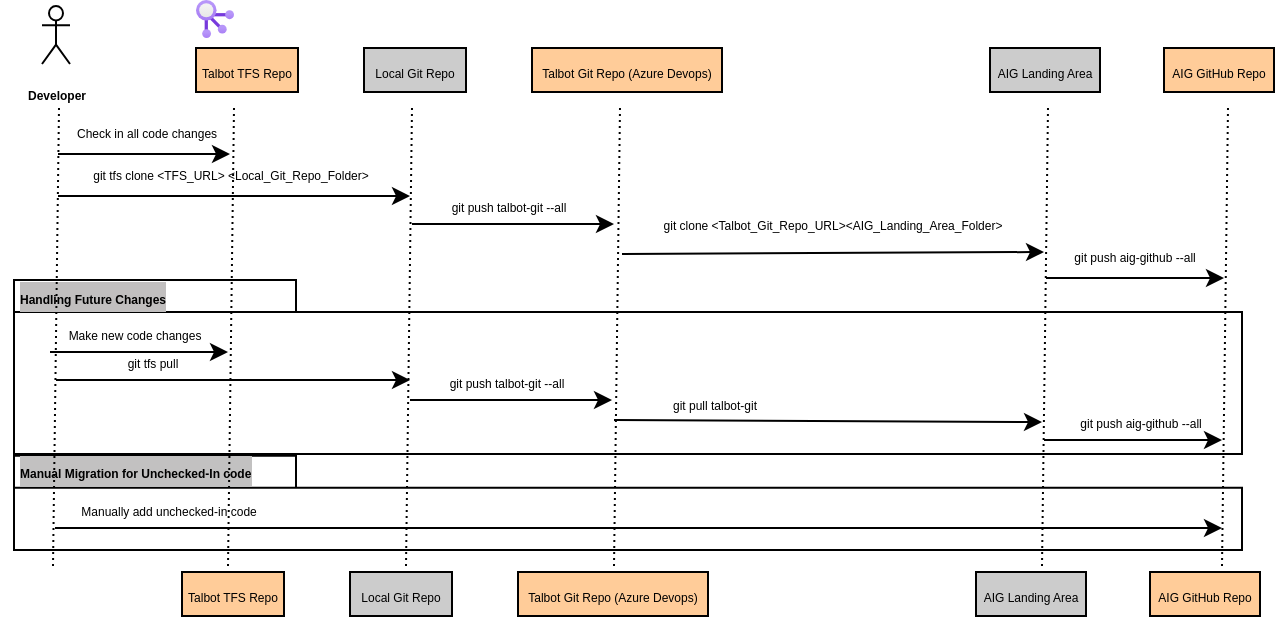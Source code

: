 <mxfile version="26.0.11">
  <diagram name="Page-1" id="zizgYSK4fd93U89U_iZt">
    <mxGraphModel dx="862" dy="407" grid="0" gridSize="10" guides="1" tooltips="1" connect="1" arrows="1" fold="1" page="1" pageScale="1" pageWidth="827" pageHeight="1169" math="0" shadow="0">
      <root>
        <mxCell id="0" />
        <mxCell id="1" parent="0" />
        <mxCell id="Oj8fX34uj9PEj3uQCiQN-57" value="" style="group;labelBackgroundColor=default;labelBorderColor=default;textShadow=0;textOpacity=80;" vertex="1" connectable="0" parent="1">
          <mxGeometry x="25" y="511" width="621" height="52" as="geometry" />
        </mxCell>
        <mxCell id="Oj8fX34uj9PEj3uQCiQN-58" value="" style="shape=folder;fontStyle=1;spacingTop=10;tabWidth=141;tabHeight=16;tabPosition=left;html=1;whiteSpace=wrap;" vertex="1" parent="Oj8fX34uj9PEj3uQCiQN-57">
          <mxGeometry x="7" y="4.875" width="614" height="47.125" as="geometry" />
        </mxCell>
        <mxCell id="Oj8fX34uj9PEj3uQCiQN-59" value="&lt;font style=&quot;font-size: 6px;&quot;&gt;&lt;b&gt;Manual Migration for Unchecked-In code&lt;/b&gt;&lt;/font&gt;" style="text;html=1;align=left;verticalAlign=middle;whiteSpace=wrap;rounded=0;labelBackgroundColor=light-dark(#c2c1c1, #ededed);" vertex="1" parent="Oj8fX34uj9PEj3uQCiQN-57">
          <mxGeometry x="8" y="1" width="140" height="22" as="geometry" />
        </mxCell>
        <mxCell id="Oj8fX34uj9PEj3uQCiQN-76" value="" style="endArrow=classic;html=1;rounded=0;" edge="1" parent="Oj8fX34uj9PEj3uQCiQN-57">
          <mxGeometry width="50" height="50" relative="1" as="geometry">
            <mxPoint x="27.5" y="41" as="sourcePoint" />
            <mxPoint x="611" y="41" as="targetPoint" />
          </mxGeometry>
        </mxCell>
        <mxCell id="Oj8fX34uj9PEj3uQCiQN-77" value="&lt;font style=&quot;font-size: 6px;&quot;&gt;Manually add unchecked-in code&lt;/font&gt;" style="text;html=1;align=center;verticalAlign=middle;resizable=0;points=[];autosize=1;strokeColor=none;fillColor=none;" vertex="1" parent="Oj8fX34uj9PEj3uQCiQN-57">
          <mxGeometry x="30.5" y="18" width="106" height="26" as="geometry" />
        </mxCell>
        <mxCell id="Oj8fX34uj9PEj3uQCiQN-44" value="" style="group" vertex="1" connectable="0" parent="1">
          <mxGeometry x="25" y="419" width="621" height="96" as="geometry" />
        </mxCell>
        <mxCell id="Oj8fX34uj9PEj3uQCiQN-39" value="" style="shape=folder;fontStyle=1;spacingTop=10;tabWidth=141;tabHeight=16;tabPosition=left;html=1;whiteSpace=wrap;" vertex="1" parent="Oj8fX34uj9PEj3uQCiQN-44">
          <mxGeometry x="7" y="9" width="614" height="87" as="geometry" />
        </mxCell>
        <mxCell id="Oj8fX34uj9PEj3uQCiQN-42" value="&lt;font style=&quot;font-size: 6px;&quot;&gt;&lt;b&gt;Handling Future Changes&lt;/b&gt;&lt;/font&gt;" style="text;html=1;align=left;verticalAlign=middle;whiteSpace=wrap;rounded=0;labelBackgroundColor=light-dark(#c1bfbf, #ededed);" vertex="1" parent="Oj8fX34uj9PEj3uQCiQN-44">
          <mxGeometry x="8" y="11" width="134" height="12" as="geometry" />
        </mxCell>
        <mxCell id="Oj8fX34uj9PEj3uQCiQN-45" value="" style="endArrow=classic;html=1;rounded=0;" edge="1" parent="Oj8fX34uj9PEj3uQCiQN-44">
          <mxGeometry width="50" height="50" relative="1" as="geometry">
            <mxPoint x="25" y="45" as="sourcePoint" />
            <mxPoint x="114" y="45" as="targetPoint" />
          </mxGeometry>
        </mxCell>
        <mxCell id="Oj8fX34uj9PEj3uQCiQN-46" value="&lt;font style=&quot;font-size: 6px;&quot;&gt;Make new code changes&lt;/font&gt;" style="text;html=1;align=center;verticalAlign=middle;resizable=0;points=[];autosize=1;strokeColor=none;fillColor=none;" vertex="1" parent="Oj8fX34uj9PEj3uQCiQN-44">
          <mxGeometry x="25" y="22" width="84" height="26" as="geometry" />
        </mxCell>
        <mxCell id="Oj8fX34uj9PEj3uQCiQN-49" value="" style="endArrow=classic;html=1;rounded=0;" edge="1" parent="Oj8fX34uj9PEj3uQCiQN-44">
          <mxGeometry width="50" height="50" relative="1" as="geometry">
            <mxPoint x="28" y="59" as="sourcePoint" />
            <mxPoint x="205" y="59" as="targetPoint" />
          </mxGeometry>
        </mxCell>
        <mxCell id="Oj8fX34uj9PEj3uQCiQN-50" value="&lt;font style=&quot;font-size: 6px;&quot;&gt;git tfs pull&lt;/font&gt;" style="text;html=1;align=center;verticalAlign=middle;resizable=0;points=[];autosize=1;strokeColor=none;fillColor=none;" vertex="1" parent="Oj8fX34uj9PEj3uQCiQN-44">
          <mxGeometry x="54" y="36" width="43" height="26" as="geometry" />
        </mxCell>
        <mxCell id="Oj8fX34uj9PEj3uQCiQN-51" value="" style="endArrow=classic;html=1;rounded=0;" edge="1" parent="Oj8fX34uj9PEj3uQCiQN-44">
          <mxGeometry width="50" height="50" relative="1" as="geometry">
            <mxPoint x="205" y="69" as="sourcePoint" />
            <mxPoint x="306" y="69" as="targetPoint" />
          </mxGeometry>
        </mxCell>
        <mxCell id="Oj8fX34uj9PEj3uQCiQN-52" value="&lt;font style=&quot;font-size: 6px;&quot;&gt;git push talbot-git --all&lt;/font&gt;" style="text;html=1;align=center;verticalAlign=middle;resizable=0;points=[];autosize=1;strokeColor=none;fillColor=none;" vertex="1" parent="Oj8fX34uj9PEj3uQCiQN-44">
          <mxGeometry x="215" y="46" width="75" height="26" as="geometry" />
        </mxCell>
        <mxCell id="Oj8fX34uj9PEj3uQCiQN-53" value="" style="endArrow=classic;html=1;rounded=0;" edge="1" parent="Oj8fX34uj9PEj3uQCiQN-44">
          <mxGeometry width="50" height="50" relative="1" as="geometry">
            <mxPoint x="307" y="79" as="sourcePoint" />
            <mxPoint x="521" y="80" as="targetPoint" />
          </mxGeometry>
        </mxCell>
        <mxCell id="Oj8fX34uj9PEj3uQCiQN-54" value="&lt;font style=&quot;font-size: 6px;&quot;&gt;git pull talbot-git&lt;/font&gt;" style="text;html=1;align=center;verticalAlign=middle;resizable=0;points=[];autosize=1;strokeColor=none;fillColor=none;" vertex="1" parent="Oj8fX34uj9PEj3uQCiQN-44">
          <mxGeometry x="327" y="57" width="60" height="26" as="geometry" />
        </mxCell>
        <mxCell id="Oj8fX34uj9PEj3uQCiQN-55" value="" style="endArrow=classic;html=1;rounded=0;" edge="1" parent="Oj8fX34uj9PEj3uQCiQN-44">
          <mxGeometry width="50" height="50" relative="1" as="geometry">
            <mxPoint x="522" y="89" as="sourcePoint" />
            <mxPoint x="611" y="89" as="targetPoint" />
          </mxGeometry>
        </mxCell>
        <mxCell id="Oj8fX34uj9PEj3uQCiQN-56" value="&lt;font style=&quot;font-size: 6px;&quot;&gt;git push aig-github --all&lt;/font&gt;" style="text;html=1;align=center;verticalAlign=middle;resizable=0;points=[];autosize=1;strokeColor=none;fillColor=none;" vertex="1" parent="Oj8fX34uj9PEj3uQCiQN-44">
          <mxGeometry x="530" y="66" width="79" height="26" as="geometry" />
        </mxCell>
        <UserObject label="&lt;font style=&quot;font-size: 6px;&quot;&gt;&lt;b&gt;Developer&lt;/b&gt;&lt;/font&gt;" id="Oj8fX34uj9PEj3uQCiQN-1">
          <mxCell style="shape=umlActor;verticalLabelPosition=bottom;verticalAlign=top;html=1;outlineConnect=0;" vertex="1" parent="1">
            <mxGeometry x="46" y="291" width="14" height="29" as="geometry" />
          </mxCell>
        </UserObject>
        <mxCell id="Oj8fX34uj9PEj3uQCiQN-4" value="&lt;font style=&quot;font-size: 6px;&quot;&gt;Talbot TFS Repo&lt;/font&gt;" style="rounded=0;whiteSpace=wrap;html=1;fillColor=light-dark(#FFCC99,var(--ge-dark-color, #121212));" vertex="1" parent="1">
          <mxGeometry x="123" y="312" width="51" height="22" as="geometry" />
        </mxCell>
        <mxCell id="Oj8fX34uj9PEj3uQCiQN-5" value="&lt;font style=&quot;font-size: 6px;&quot;&gt;Local Git Repo&lt;/font&gt;" style="rounded=0;whiteSpace=wrap;html=1;fillColor=light-dark(#CCCCCC,var(--ge-dark-color, #121212));" vertex="1" parent="1">
          <mxGeometry x="207" y="312" width="51" height="22" as="geometry" />
        </mxCell>
        <mxCell id="Oj8fX34uj9PEj3uQCiQN-6" value="&lt;font style=&quot;font-size: 6px;&quot;&gt;Talbot Git Repo (Azure Devops)&lt;/font&gt;" style="rounded=0;whiteSpace=wrap;html=1;fillColor=light-dark(#FFCC99,var(--ge-dark-color, #121212));" vertex="1" parent="1">
          <mxGeometry x="291" y="312" width="95" height="22" as="geometry" />
        </mxCell>
        <mxCell id="Oj8fX34uj9PEj3uQCiQN-7" value="&lt;font style=&quot;font-size: 6px;&quot;&gt;AIG Landing Area&lt;/font&gt;" style="rounded=0;whiteSpace=wrap;html=1;fillColor=light-dark(#CCCCCC,var(--ge-dark-color, #121212));" vertex="1" parent="1">
          <mxGeometry x="520" y="312" width="55" height="22" as="geometry" />
        </mxCell>
        <mxCell id="Oj8fX34uj9PEj3uQCiQN-8" value="&lt;font style=&quot;font-size: 6px;&quot;&gt;AIG GitHub Repo&lt;/font&gt;" style="rounded=0;whiteSpace=wrap;html=1;fillColor=light-dark(#FFCC99,var(--ge-dark-color, #121212));" vertex="1" parent="1">
          <mxGeometry x="607" y="312" width="55" height="22" as="geometry" />
        </mxCell>
        <mxCell id="Oj8fX34uj9PEj3uQCiQN-9" value="" style="shape=image;html=1;verticalAlign=top;verticalLabelPosition=bottom;labelBackgroundColor=#ffffff;imageAspect=0;aspect=fixed;image=https://cdn1.iconfinder.com/data/icons/picons-social/57/github_rounded-128.png" vertex="1" parent="1">
          <mxGeometry x="607" y="291" width="19" height="19" as="geometry" />
        </mxCell>
        <mxCell id="Oj8fX34uj9PEj3uQCiQN-10" value="" style="image;aspect=fixed;html=1;points=[];align=center;fontSize=12;image=img/lib/azure2/general/TFS_VC_Repository.svg;" vertex="1" parent="1">
          <mxGeometry x="123" y="288" width="19" height="19" as="geometry" />
        </mxCell>
        <mxCell id="Oj8fX34uj9PEj3uQCiQN-12" value="" style="endArrow=none;dashed=1;html=1;strokeWidth=1;rounded=0;dashPattern=1 2;" edge="1" parent="1">
          <mxGeometry width="50" height="50" relative="1" as="geometry">
            <mxPoint x="51.5" y="571" as="sourcePoint" />
            <mxPoint x="54.5" y="342" as="targetPoint" />
          </mxGeometry>
        </mxCell>
        <mxCell id="Oj8fX34uj9PEj3uQCiQN-13" value="" style="endArrow=none;dashed=1;html=1;strokeWidth=1;rounded=0;dashPattern=1 2;" edge="1" parent="1">
          <mxGeometry width="50" height="50" relative="1" as="geometry">
            <mxPoint x="139" y="571" as="sourcePoint" />
            <mxPoint x="142" y="342" as="targetPoint" />
          </mxGeometry>
        </mxCell>
        <mxCell id="Oj8fX34uj9PEj3uQCiQN-14" value="" style="endArrow=none;dashed=1;html=1;strokeWidth=1;rounded=0;dashPattern=1 2;" edge="1" parent="1">
          <mxGeometry width="50" height="50" relative="1" as="geometry">
            <mxPoint x="228" y="571" as="sourcePoint" />
            <mxPoint x="231" y="342" as="targetPoint" />
          </mxGeometry>
        </mxCell>
        <mxCell id="Oj8fX34uj9PEj3uQCiQN-15" value="" style="endArrow=none;dashed=1;html=1;strokeWidth=1;rounded=0;dashPattern=1 2;" edge="1" parent="1">
          <mxGeometry width="50" height="50" relative="1" as="geometry">
            <mxPoint x="332" y="571" as="sourcePoint" />
            <mxPoint x="335" y="342" as="targetPoint" />
          </mxGeometry>
        </mxCell>
        <mxCell id="Oj8fX34uj9PEj3uQCiQN-16" value="" style="endArrow=none;dashed=1;html=1;strokeWidth=1;rounded=0;dashPattern=1 2;" edge="1" parent="1">
          <mxGeometry width="50" height="50" relative="1" as="geometry">
            <mxPoint x="546" y="571" as="sourcePoint" />
            <mxPoint x="549" y="342" as="targetPoint" />
          </mxGeometry>
        </mxCell>
        <mxCell id="Oj8fX34uj9PEj3uQCiQN-17" value="" style="endArrow=none;dashed=1;html=1;strokeWidth=1;rounded=0;dashPattern=1 2;" edge="1" parent="1">
          <mxGeometry width="50" height="50" relative="1" as="geometry">
            <mxPoint x="636" y="571" as="sourcePoint" />
            <mxPoint x="639" y="342" as="targetPoint" />
          </mxGeometry>
        </mxCell>
        <mxCell id="Oj8fX34uj9PEj3uQCiQN-18" value="" style="endArrow=classic;html=1;rounded=0;" edge="1" parent="1">
          <mxGeometry width="50" height="50" relative="1" as="geometry">
            <mxPoint x="54" y="365" as="sourcePoint" />
            <mxPoint x="140" y="365" as="targetPoint" />
          </mxGeometry>
        </mxCell>
        <mxCell id="Oj8fX34uj9PEj3uQCiQN-19" value="&lt;font style=&quot;font-size: 6px;&quot;&gt;Check in all code changes&lt;/font&gt;" style="text;html=1;align=center;verticalAlign=middle;resizable=0;points=[];autosize=1;strokeColor=none;fillColor=none;" vertex="1" parent="1">
          <mxGeometry x="54" y="340" width="88" height="26" as="geometry" />
        </mxCell>
        <mxCell id="Oj8fX34uj9PEj3uQCiQN-20" value="" style="endArrow=classic;html=1;rounded=0;" edge="1" parent="1">
          <mxGeometry width="50" height="50" relative="1" as="geometry">
            <mxPoint x="54" y="386" as="sourcePoint" />
            <mxPoint x="230" y="386" as="targetPoint" />
          </mxGeometry>
        </mxCell>
        <mxCell id="Oj8fX34uj9PEj3uQCiQN-21" value="&lt;font style=&quot;font-size: 6px;&quot;&gt;git tfs clone &amp;lt;TFS_URL&amp;gt; &amp;lt;Local_Git_Repo_Folder&amp;gt;&lt;/font&gt;" style="text;html=1;align=center;verticalAlign=middle;resizable=0;points=[];autosize=1;strokeColor=none;fillColor=none;" vertex="1" parent="1">
          <mxGeometry x="62" y="361" width="156" height="26" as="geometry" />
        </mxCell>
        <mxCell id="Oj8fX34uj9PEj3uQCiQN-22" value="" style="endArrow=classic;html=1;rounded=0;" edge="1" parent="1">
          <mxGeometry width="50" height="50" relative="1" as="geometry">
            <mxPoint x="231" y="400" as="sourcePoint" />
            <mxPoint x="332" y="400" as="targetPoint" />
          </mxGeometry>
        </mxCell>
        <mxCell id="Oj8fX34uj9PEj3uQCiQN-23" value="&lt;font style=&quot;font-size: 6px;&quot;&gt;git push talbot-git --all&lt;/font&gt;" style="text;html=1;align=center;verticalAlign=middle;resizable=0;points=[];autosize=1;strokeColor=none;fillColor=none;" vertex="1" parent="1">
          <mxGeometry x="241" y="377" width="75" height="26" as="geometry" />
        </mxCell>
        <mxCell id="Oj8fX34uj9PEj3uQCiQN-24" value="" style="endArrow=classic;html=1;rounded=0;" edge="1" parent="1">
          <mxGeometry width="50" height="50" relative="1" as="geometry">
            <mxPoint x="336" y="415" as="sourcePoint" />
            <mxPoint x="547" y="414" as="targetPoint" />
          </mxGeometry>
        </mxCell>
        <mxCell id="Oj8fX34uj9PEj3uQCiQN-25" value="&lt;font style=&quot;font-size: 6px;&quot;&gt;git clone &amp;lt;Talbot_Git_Repo_URL&amp;gt;&amp;lt;AIG_Landing_Area_Folder&amp;gt;&lt;/font&gt;" style="text;html=1;align=center;verticalAlign=middle;resizable=0;points=[];autosize=1;strokeColor=none;fillColor=none;" vertex="1" parent="1">
          <mxGeometry x="347" y="386" width="187" height="26" as="geometry" />
        </mxCell>
        <mxCell id="Oj8fX34uj9PEj3uQCiQN-26" value="" style="endArrow=classic;html=1;rounded=0;" edge="1" parent="1">
          <mxGeometry width="50" height="50" relative="1" as="geometry">
            <mxPoint x="548" y="427" as="sourcePoint" />
            <mxPoint x="637" y="427" as="targetPoint" />
          </mxGeometry>
        </mxCell>
        <mxCell id="Oj8fX34uj9PEj3uQCiQN-27" value="&lt;font style=&quot;font-size: 6px;&quot;&gt;git push aig-github --all&lt;/font&gt;" style="text;html=1;align=center;verticalAlign=middle;resizable=0;points=[];autosize=1;strokeColor=none;fillColor=none;" vertex="1" parent="1">
          <mxGeometry x="552" y="402" width="79" height="26" as="geometry" />
        </mxCell>
        <mxCell id="Oj8fX34uj9PEj3uQCiQN-70" value="&lt;font style=&quot;font-size: 6px;&quot;&gt;Talbot TFS Repo&lt;/font&gt;" style="rounded=0;whiteSpace=wrap;html=1;fillColor=light-dark(#FFCC99,var(--ge-dark-color, #121212));" vertex="1" parent="1">
          <mxGeometry x="116" y="574" width="51" height="22" as="geometry" />
        </mxCell>
        <mxCell id="Oj8fX34uj9PEj3uQCiQN-71" value="&lt;font style=&quot;font-size: 6px;&quot;&gt;Local Git Repo&lt;/font&gt;" style="rounded=0;whiteSpace=wrap;html=1;fillColor=light-dark(#CCCCCC,var(--ge-dark-color, #121212));" vertex="1" parent="1">
          <mxGeometry x="200" y="574" width="51" height="22" as="geometry" />
        </mxCell>
        <mxCell id="Oj8fX34uj9PEj3uQCiQN-72" value="&lt;font style=&quot;font-size: 6px;&quot;&gt;Talbot Git Repo (Azure Devops)&lt;/font&gt;" style="rounded=0;whiteSpace=wrap;html=1;fillColor=light-dark(#FFCC99,var(--ge-dark-color, #121212));" vertex="1" parent="1">
          <mxGeometry x="284" y="574" width="95" height="22" as="geometry" />
        </mxCell>
        <mxCell id="Oj8fX34uj9PEj3uQCiQN-73" value="&lt;font style=&quot;font-size: 6px;&quot;&gt;AIG Landing Area&lt;/font&gt;" style="rounded=0;whiteSpace=wrap;html=1;fillColor=light-dark(#CCCCCC,var(--ge-dark-color, #121212));" vertex="1" parent="1">
          <mxGeometry x="513" y="574" width="55" height="22" as="geometry" />
        </mxCell>
        <mxCell id="Oj8fX34uj9PEj3uQCiQN-74" value="&lt;font style=&quot;font-size: 6px;&quot;&gt;AIG GitHub Repo&lt;/font&gt;" style="rounded=0;whiteSpace=wrap;html=1;fillColor=light-dark(#FFCC99,var(--ge-dark-color, #121212));" vertex="1" parent="1">
          <mxGeometry x="600" y="574" width="55" height="22" as="geometry" />
        </mxCell>
      </root>
    </mxGraphModel>
  </diagram>
</mxfile>
